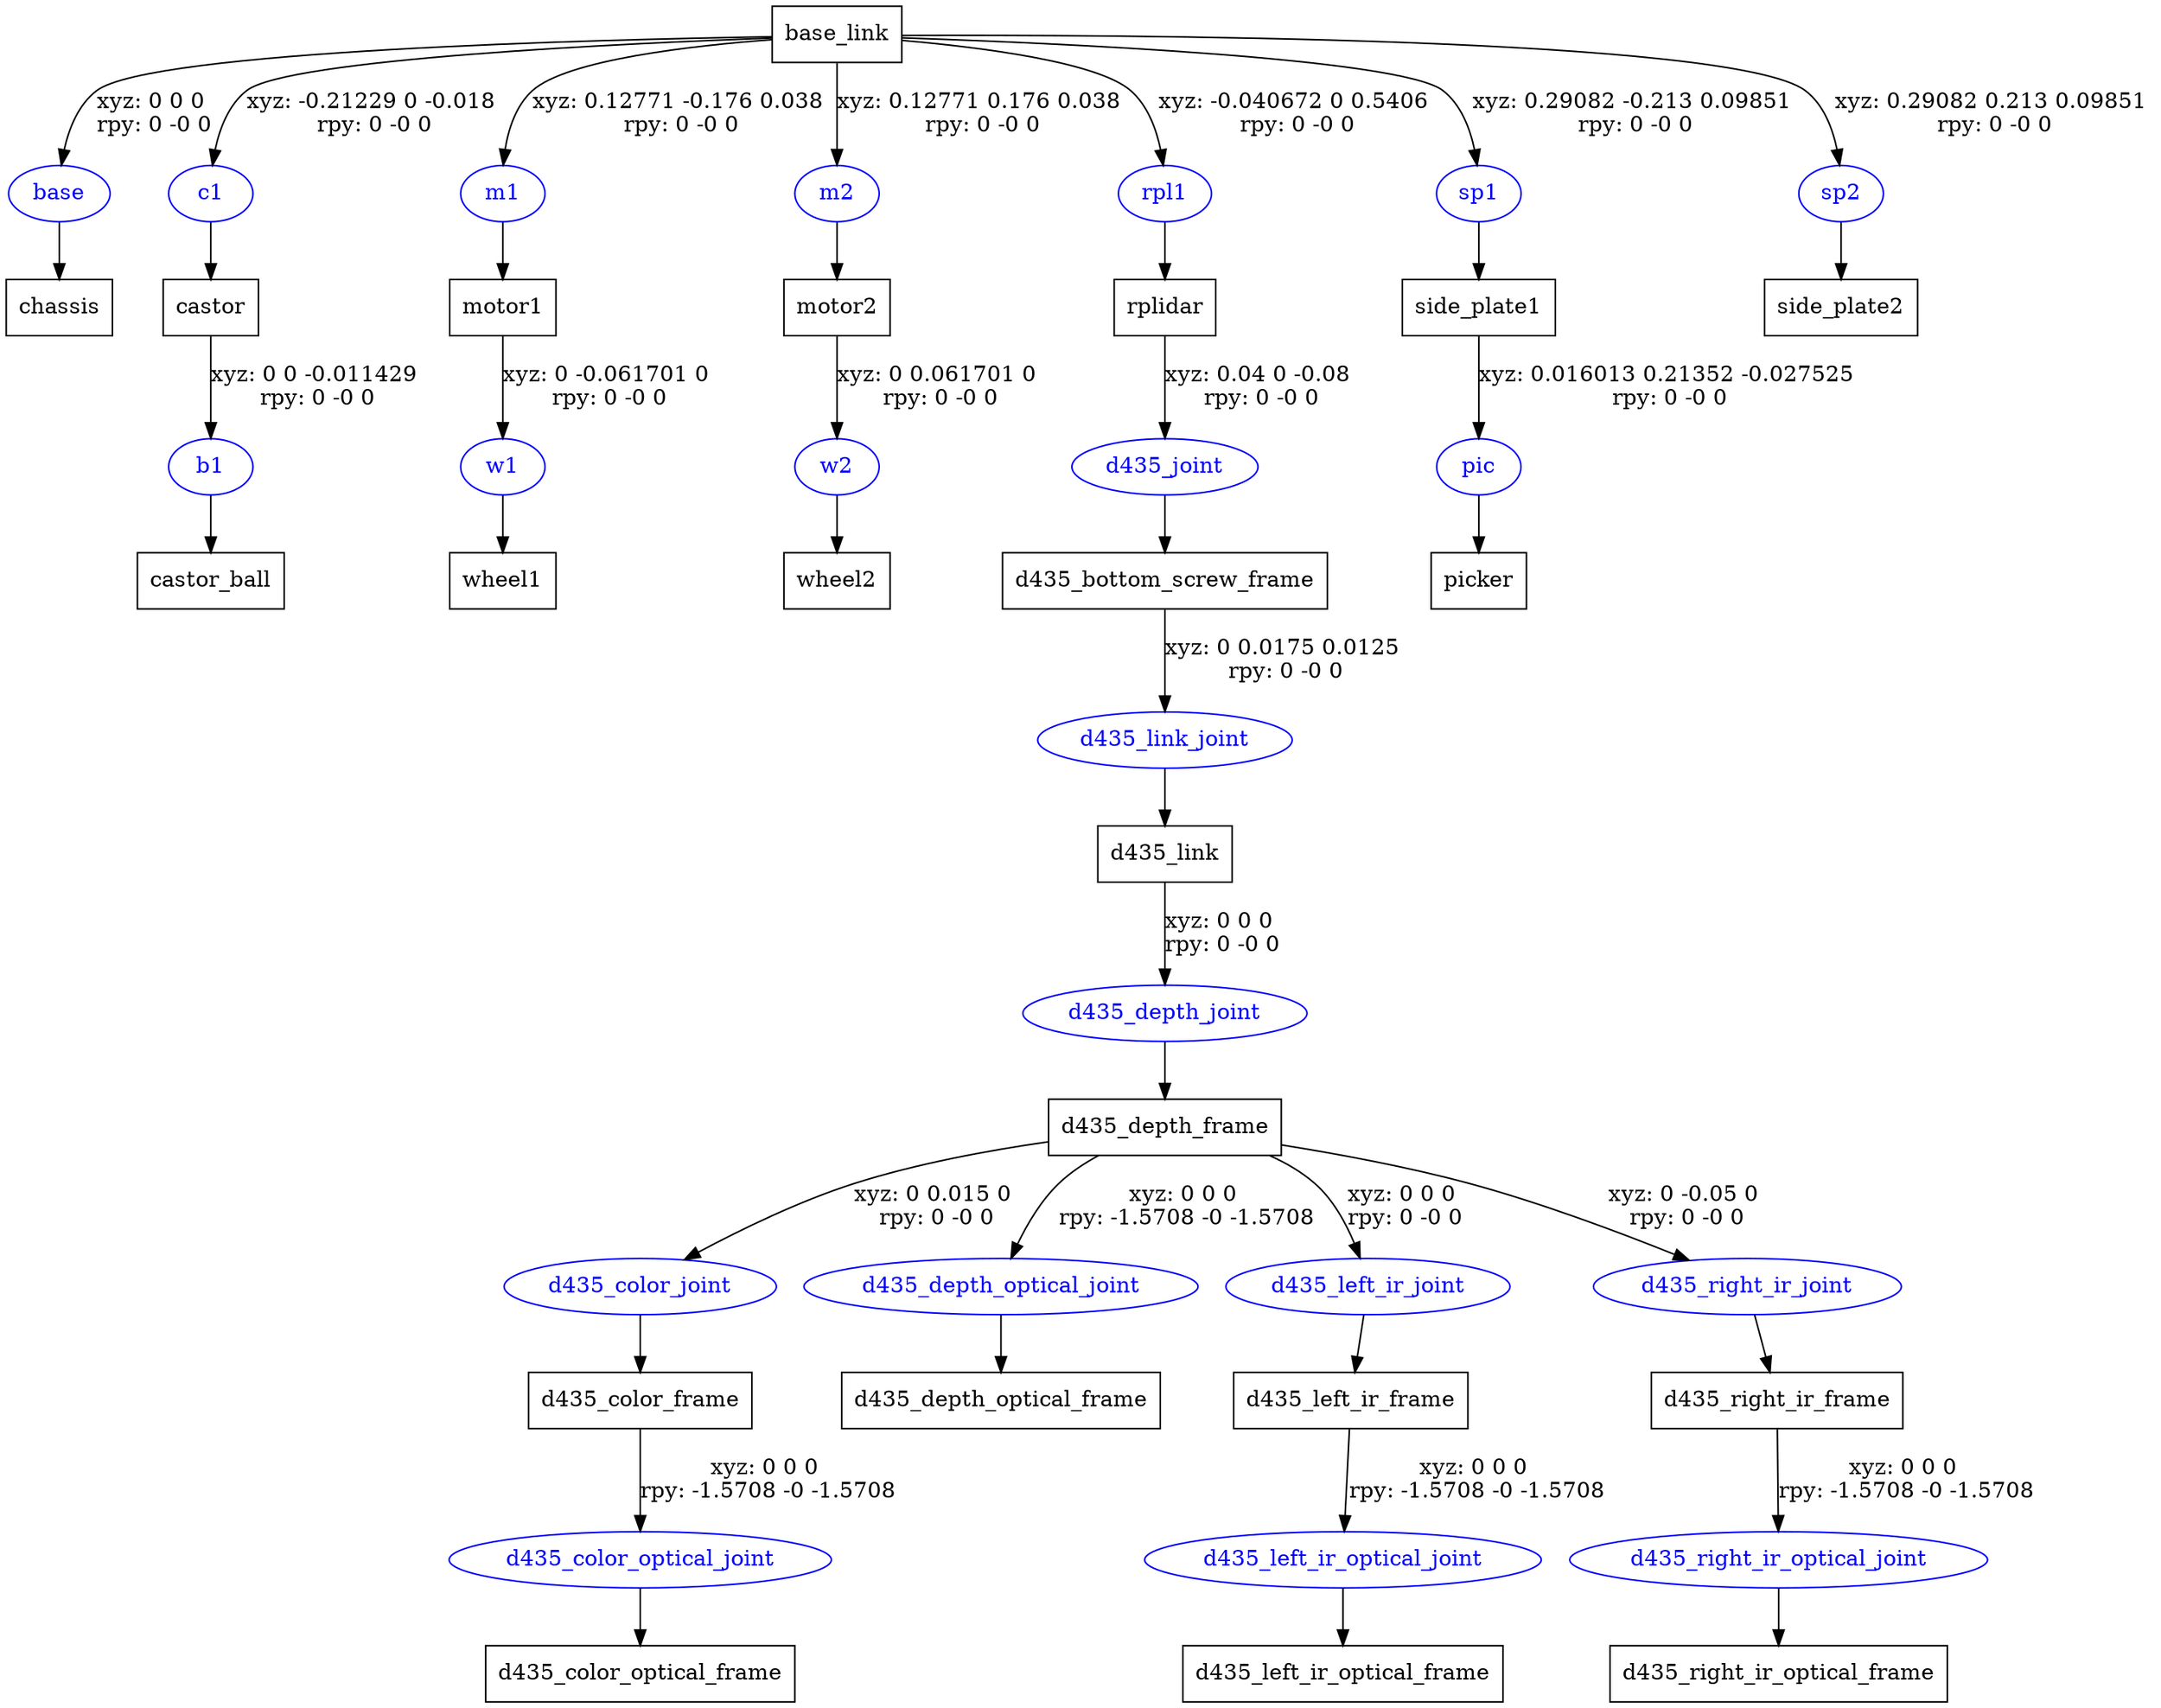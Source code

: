 digraph G {
node [shape=box];
"base_link" [label="base_link"];
"chassis" [label="chassis"];
"castor" [label="castor"];
"castor_ball" [label="castor_ball"];
"motor1" [label="motor1"];
"wheel1" [label="wheel1"];
"motor2" [label="motor2"];
"wheel2" [label="wheel2"];
"rplidar" [label="rplidar"];
"d435_bottom_screw_frame" [label="d435_bottom_screw_frame"];
"d435_link" [label="d435_link"];
"d435_depth_frame" [label="d435_depth_frame"];
"d435_color_frame" [label="d435_color_frame"];
"d435_color_optical_frame" [label="d435_color_optical_frame"];
"d435_depth_optical_frame" [label="d435_depth_optical_frame"];
"d435_left_ir_frame" [label="d435_left_ir_frame"];
"d435_left_ir_optical_frame" [label="d435_left_ir_optical_frame"];
"d435_right_ir_frame" [label="d435_right_ir_frame"];
"d435_right_ir_optical_frame" [label="d435_right_ir_optical_frame"];
"side_plate1" [label="side_plate1"];
"picker" [label="picker"];
"side_plate2" [label="side_plate2"];
node [shape=ellipse, color=blue, fontcolor=blue];
"base_link" -> "base" [label="xyz: 0 0 0 \nrpy: 0 -0 0"]
"base" -> "chassis"
"base_link" -> "c1" [label="xyz: -0.21229 0 -0.018 \nrpy: 0 -0 0"]
"c1" -> "castor"
"castor" -> "b1" [label="xyz: 0 0 -0.011429 \nrpy: 0 -0 0"]
"b1" -> "castor_ball"
"base_link" -> "m1" [label="xyz: 0.12771 -0.176 0.038 \nrpy: 0 -0 0"]
"m1" -> "motor1"
"motor1" -> "w1" [label="xyz: 0 -0.061701 0 \nrpy: 0 -0 0"]
"w1" -> "wheel1"
"base_link" -> "m2" [label="xyz: 0.12771 0.176 0.038 \nrpy: 0 -0 0"]
"m2" -> "motor2"
"motor2" -> "w2" [label="xyz: 0 0.061701 0 \nrpy: 0 -0 0"]
"w2" -> "wheel2"
"base_link" -> "rpl1" [label="xyz: -0.040672 0 0.5406 \nrpy: 0 -0 0"]
"rpl1" -> "rplidar"
"rplidar" -> "d435_joint" [label="xyz: 0.04 0 -0.08 \nrpy: 0 -0 0"]
"d435_joint" -> "d435_bottom_screw_frame"
"d435_bottom_screw_frame" -> "d435_link_joint" [label="xyz: 0 0.0175 0.0125 \nrpy: 0 -0 0"]
"d435_link_joint" -> "d435_link"
"d435_link" -> "d435_depth_joint" [label="xyz: 0 0 0 \nrpy: 0 -0 0"]
"d435_depth_joint" -> "d435_depth_frame"
"d435_depth_frame" -> "d435_color_joint" [label="xyz: 0 0.015 0 \nrpy: 0 -0 0"]
"d435_color_joint" -> "d435_color_frame"
"d435_color_frame" -> "d435_color_optical_joint" [label="xyz: 0 0 0 \nrpy: -1.5708 -0 -1.5708"]
"d435_color_optical_joint" -> "d435_color_optical_frame"
"d435_depth_frame" -> "d435_depth_optical_joint" [label="xyz: 0 0 0 \nrpy: -1.5708 -0 -1.5708"]
"d435_depth_optical_joint" -> "d435_depth_optical_frame"
"d435_depth_frame" -> "d435_left_ir_joint" [label="xyz: 0 0 0 \nrpy: 0 -0 0"]
"d435_left_ir_joint" -> "d435_left_ir_frame"
"d435_left_ir_frame" -> "d435_left_ir_optical_joint" [label="xyz: 0 0 0 \nrpy: -1.5708 -0 -1.5708"]
"d435_left_ir_optical_joint" -> "d435_left_ir_optical_frame"
"d435_depth_frame" -> "d435_right_ir_joint" [label="xyz: 0 -0.05 0 \nrpy: 0 -0 0"]
"d435_right_ir_joint" -> "d435_right_ir_frame"
"d435_right_ir_frame" -> "d435_right_ir_optical_joint" [label="xyz: 0 0 0 \nrpy: -1.5708 -0 -1.5708"]
"d435_right_ir_optical_joint" -> "d435_right_ir_optical_frame"
"base_link" -> "sp1" [label="xyz: 0.29082 -0.213 0.09851 \nrpy: 0 -0 0"]
"sp1" -> "side_plate1"
"side_plate1" -> "pic" [label="xyz: 0.016013 0.21352 -0.027525 \nrpy: 0 -0 0"]
"pic" -> "picker"
"base_link" -> "sp2" [label="xyz: 0.29082 0.213 0.09851 \nrpy: 0 -0 0"]
"sp2" -> "side_plate2"
}
